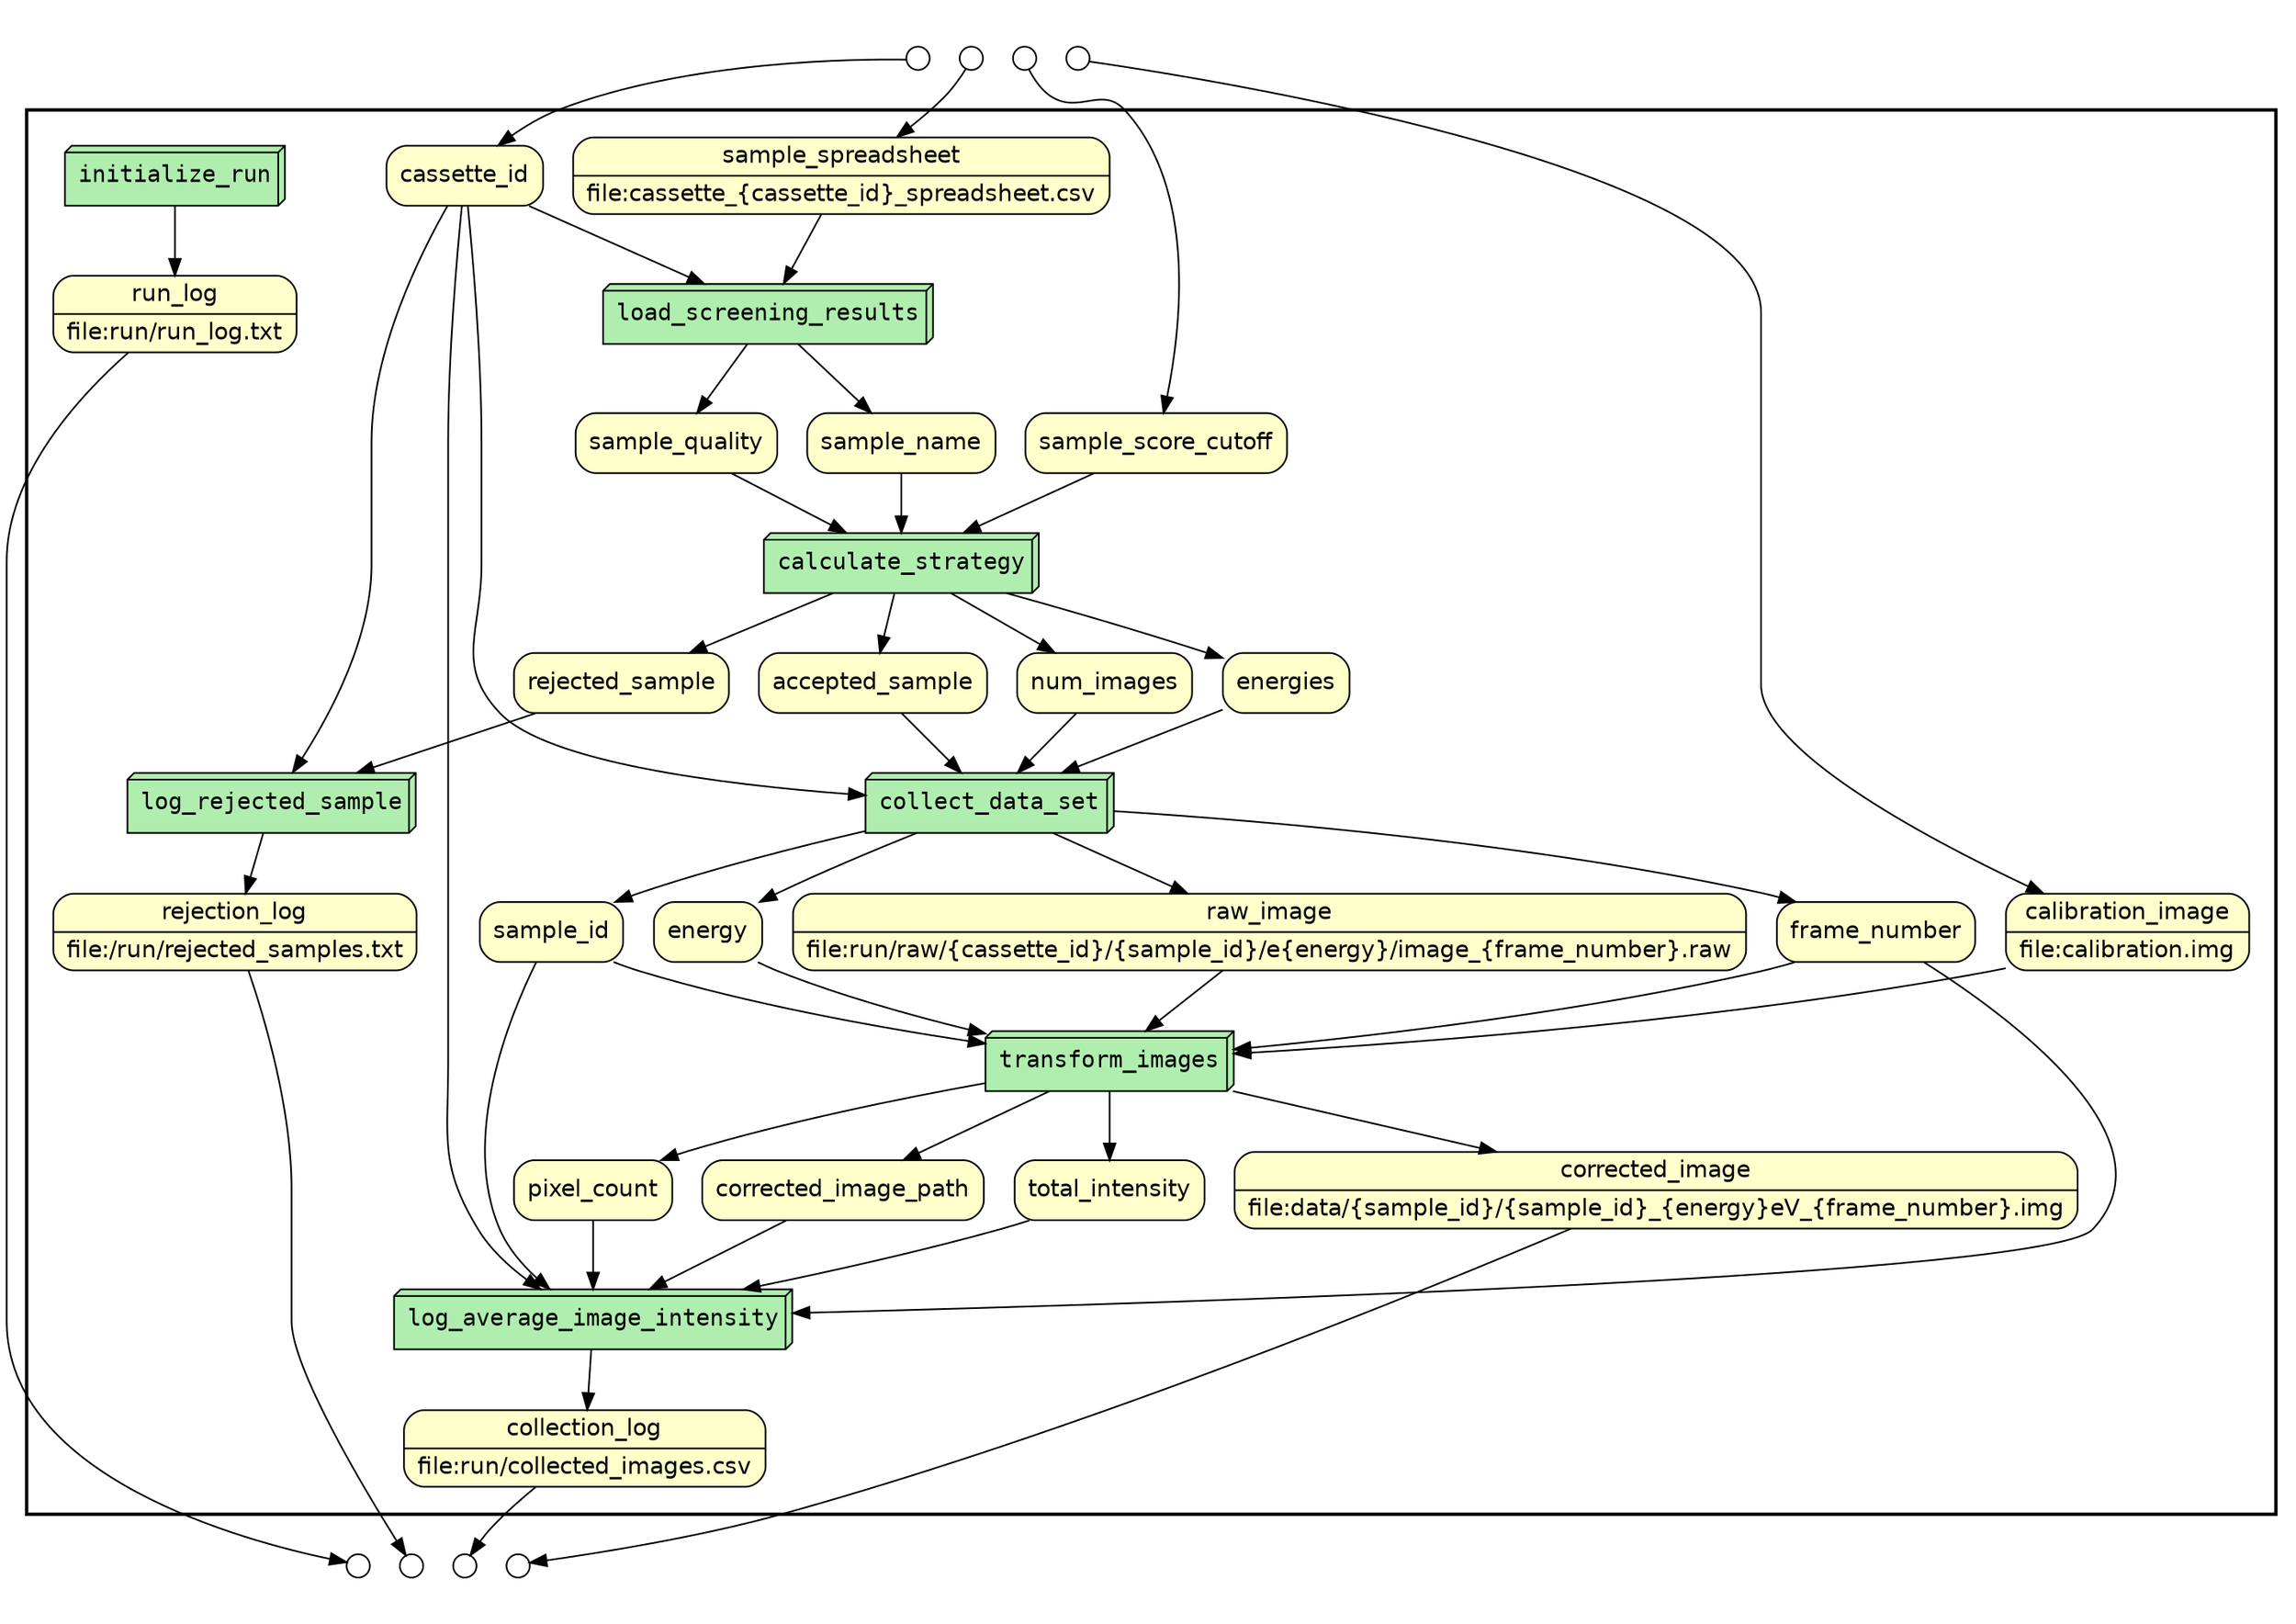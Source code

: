 digraph Workflow {
rankdir=TB
node[shape=circle style="filled" fillcolor="#FFFFFF" peripheries=1 label="" width=0.2]
subgraph cluster0 { label="" color="white"
subgraph cluster1 { label="" color="white"
node1
node2
node3
node4
}}
subgraph cluster2 { label="" color="white"
subgraph cluster3 { label="" color="white"
node5
node6
node7
node8
}}
subgraph cluster4 {
label=""
penwidth=2
fontsize=18
subgraph cluster5 {
label=""
color="white"
graph[fontname=Courier]
node[fontname=Courier]
//node[shape=box3d style="filled" fillcolor="#CCFFCC" peripheries=1 label="" width=0.2]
node[shape=box3d style="filled" fillcolor="#B0EEB0" peripheries=1 label="" width=0.2]
node9 [label="initialize_run"]
node10 [label="load_screening_results"]
node11 [label="calculate_strategy"]
node12 [label="log_rejected_sample"]
node13 [label="collect_data_set"]
node14 [label="transform_images"]
node15 [label="log_average_image_intensity"]
node[fontname=Helvetica]
node[shape=box style="rounded,filled" fillcolor="#FFFFCC" peripheries=1 label="" width=0.2]
node16 [shape=record  rankdir=LR label="{<f0> corrected_image|<f1>file:data/\{sample_id\}/\{sample_id\}_\{energy\}eV_\{frame_number\}.img}"];
node17 [shape=record  rankdir=LR label="{<f0> run_log|<f1>file:run/run_log.txt}"];
node18 [shape=record  rankdir=LR label="{<f0> collection_log|<f1>file:run/collected_images.csv}"];
node19 [shape=record  rankdir=LR label="{<f0> rejection_log|<f1>file:/run/rejected_samples.txt}"];
node20 [label="cassette_id"]
node21 [shape=record  rankdir=LR label="{<f0> sample_spreadsheet|<f1>file:cassette_\{cassette_id\}_spreadsheet.csv}"];
node22 [label="sample_score_cutoff"]
node23 [label="sample_name"]
node24 [label="sample_quality"]
node25 [label="rejected_sample"]
node26 [label="accepted_sample"]
node27 [label="num_images"]
node28 [label="energies"]
node29 [label="sample_id"]
node30 [label="energy"]
node31 [label="frame_number"]
node32 [shape=record  rankdir=LR label="{<f0> raw_image|<f1>file:run/raw/\{cassette_id\}/\{sample_id\}/e\{energy\}/image_\{frame_number\}.raw}"];
node33 [shape=record  rankdir=LR label="{<f0> calibration_image|<f1>file:calibration.img}"];
node34 [label="total_intensity"]
node35 [label="pixel_count"]
node36 [label="corrected_image_path"]
node9 -> node17
node10 -> node23
node10 -> node24
node20 -> node10
node21 -> node10
node11 -> node26
node11 -> node25
node11 -> node27
node11 -> node28
node22 -> node11
node23 -> node11
node24 -> node11
node12 -> node19
node20 -> node12
node25 -> node12
node13 -> node29
node13 -> node30
node13 -> node31
node13 -> node32
node20 -> node13
node26 -> node13
node27 -> node13
node28 -> node13
node14 -> node16
node14 -> node36
node14 -> node34
node14 -> node35
node29 -> node14
node30 -> node14
node31 -> node14
node32 -> node14
node33 -> node14
node15 -> node18
node20 -> node15
node29 -> node15
node31 -> node15
node34 -> node15
node35 -> node15
node36 -> node15
}}
node1 -> node20
node2 -> node22
node3 -> node21
node4 -> node33
node16 -> node5
node17 -> node6
node18 -> node7
node19 -> node8
}
